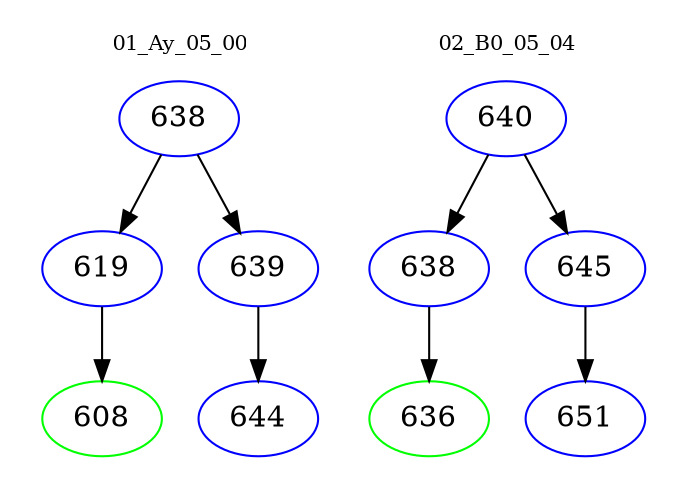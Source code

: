 digraph{
subgraph cluster_0 {
color = white
label = "01_Ay_05_00";
fontsize=10;
T0_638 [label="638", color="blue"]
T0_638 -> T0_619 [color="black"]
T0_619 [label="619", color="blue"]
T0_619 -> T0_608 [color="black"]
T0_608 [label="608", color="green"]
T0_638 -> T0_639 [color="black"]
T0_639 [label="639", color="blue"]
T0_639 -> T0_644 [color="black"]
T0_644 [label="644", color="blue"]
}
subgraph cluster_1 {
color = white
label = "02_B0_05_04";
fontsize=10;
T1_640 [label="640", color="blue"]
T1_640 -> T1_638 [color="black"]
T1_638 [label="638", color="blue"]
T1_638 -> T1_636 [color="black"]
T1_636 [label="636", color="green"]
T1_640 -> T1_645 [color="black"]
T1_645 [label="645", color="blue"]
T1_645 -> T1_651 [color="black"]
T1_651 [label="651", color="blue"]
}
}
